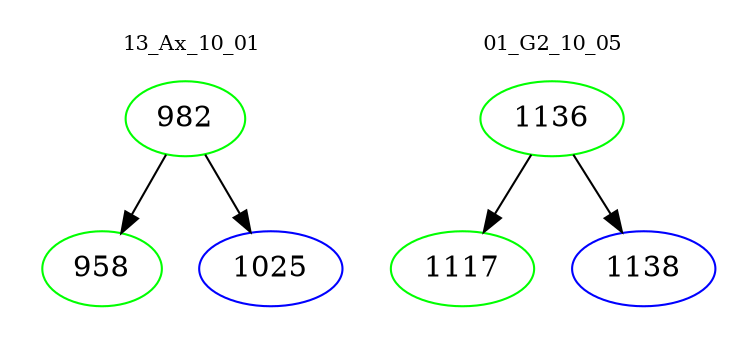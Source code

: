 digraph{
subgraph cluster_0 {
color = white
label = "13_Ax_10_01";
fontsize=10;
T0_982 [label="982", color="green"]
T0_982 -> T0_958 [color="black"]
T0_958 [label="958", color="green"]
T0_982 -> T0_1025 [color="black"]
T0_1025 [label="1025", color="blue"]
}
subgraph cluster_1 {
color = white
label = "01_G2_10_05";
fontsize=10;
T1_1136 [label="1136", color="green"]
T1_1136 -> T1_1117 [color="black"]
T1_1117 [label="1117", color="green"]
T1_1136 -> T1_1138 [color="black"]
T1_1138 [label="1138", color="blue"]
}
}
